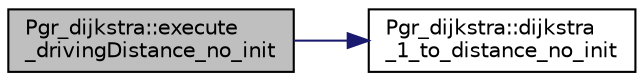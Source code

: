 digraph "Pgr_dijkstra::execute_drivingDistance_no_init"
{
  edge [fontname="Helvetica",fontsize="10",labelfontname="Helvetica",labelfontsize="10"];
  node [fontname="Helvetica",fontsize="10",shape=record];
  rankdir="LR";
  Node113 [label="Pgr_dijkstra::execute\l_drivingDistance_no_init",height=0.2,width=0.4,color="black", fillcolor="grey75", style="filled", fontcolor="black"];
  Node113 -> Node114 [color="midnightblue",fontsize="10",style="solid",fontname="Helvetica"];
  Node114 [label="Pgr_dijkstra::dijkstra\l_1_to_distance_no_init",height=0.2,width=0.4,color="black", fillcolor="white", style="filled",URL="$classPgr__dijkstra.html#a054f4e1867b7dfb0b9ac6d0572697841",tooltip="Call to Dijkstra 1 to distance no init. "];
}

